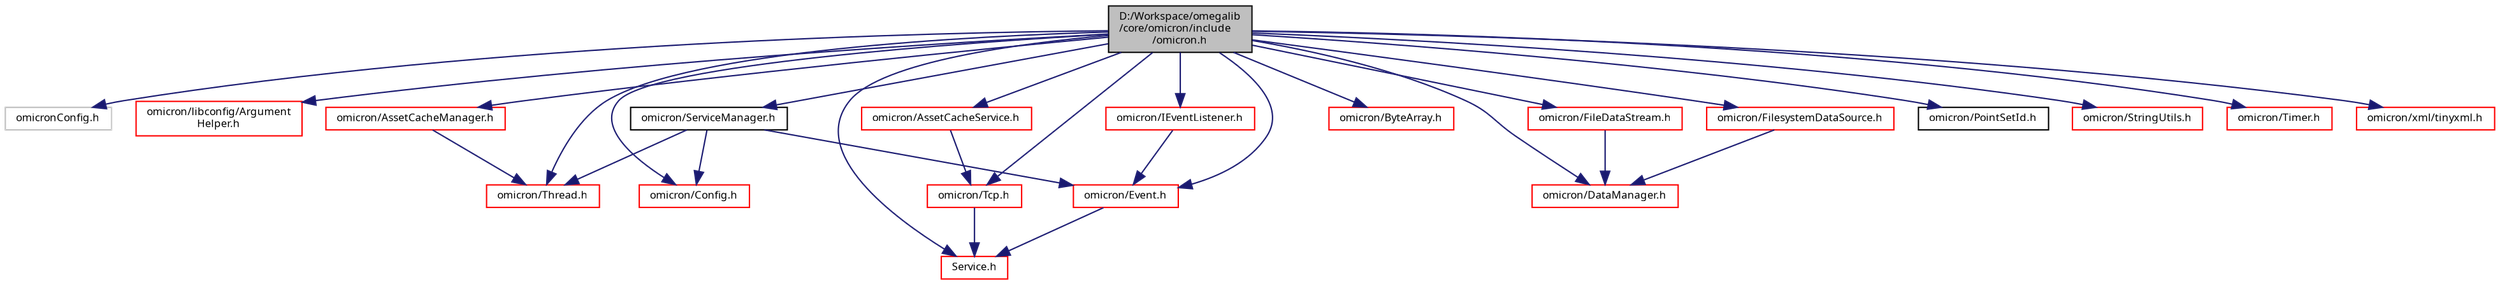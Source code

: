 digraph "D:/Workspace/omegalib/core/omicron/include/omicron.h"
{
  bgcolor="transparent";
  edge [fontname="FreeSans.ttf",fontsize="8",labelfontname="FreeSans.ttf",labelfontsize="8"];
  node [fontname="FreeSans.ttf",fontsize="8",shape=record];
  Node1 [label="D:/Workspace/omegalib\l/core/omicron/include\l/omicron.h",height=0.2,width=0.4,color="black", fillcolor="grey75", style="filled" fontcolor="black"];
  Node1 -> Node2 [color="midnightblue",fontsize="8",style="solid",fontname="FreeSans.ttf"];
  Node2 [label="omicronConfig.h",height=0.2,width=0.4,color="grey75"];
  Node1 -> Node3 [color="midnightblue",fontsize="8",style="solid",fontname="FreeSans.ttf"];
  Node3 [label="omicron/libconfig/Argument\lHelper.h",height=0.2,width=0.4,color="red",URL="$_argument_helper_8h.html"];
  Node1 -> Node4 [color="midnightblue",fontsize="8",style="solid",fontname="FreeSans.ttf"];
  Node4 [label="omicron/AssetCacheManager.h",height=0.2,width=0.4,color="red",URL="$_asset_cache_manager_8h.html"];
  Node4 -> Node5 [color="midnightblue",fontsize="8",style="solid",fontname="FreeSans.ttf"];
  Node5 [label="omicron/Thread.h",height=0.2,width=0.4,color="red",URL="$_thread_8h.html"];
  Node1 -> Node6 [color="midnightblue",fontsize="8",style="solid",fontname="FreeSans.ttf"];
  Node6 [label="omicron/AssetCacheService.h",height=0.2,width=0.4,color="red",URL="$_asset_cache_service_8h.html"];
  Node6 -> Node7 [color="midnightblue",fontsize="8",style="solid",fontname="FreeSans.ttf"];
  Node7 [label="omicron/Tcp.h",height=0.2,width=0.4,color="red",URL="$_tcp_8h.html"];
  Node7 -> Node8 [color="midnightblue",fontsize="8",style="solid",fontname="FreeSans.ttf"];
  Node8 [label="Service.h",height=0.2,width=0.4,color="red",URL="$_service_8h.html"];
  Node1 -> Node9 [color="midnightblue",fontsize="8",style="solid",fontname="FreeSans.ttf"];
  Node9 [label="omicron/ByteArray.h",height=0.2,width=0.4,color="red",URL="$_byte_array_8h.html"];
  Node1 -> Node10 [color="midnightblue",fontsize="8",style="solid",fontname="FreeSans.ttf"];
  Node10 [label="omicron/Config.h",height=0.2,width=0.4,color="red",URL="$_config_8h.html"];
  Node1 -> Node11 [color="midnightblue",fontsize="8",style="solid",fontname="FreeSans.ttf"];
  Node11 [label="omicron/DataManager.h",height=0.2,width=0.4,color="red",URL="$_data_manager_8h.html"];
  Node1 -> Node12 [color="midnightblue",fontsize="8",style="solid",fontname="FreeSans.ttf"];
  Node12 [label="omicron/Event.h",height=0.2,width=0.4,color="red",URL="$_event_8h.html"];
  Node12 -> Node8 [color="midnightblue",fontsize="8",style="solid",fontname="FreeSans.ttf"];
  Node1 -> Node13 [color="midnightblue",fontsize="8",style="solid",fontname="FreeSans.ttf"];
  Node13 [label="omicron/FileDataStream.h",height=0.2,width=0.4,color="red",URL="$_file_data_stream_8h.html"];
  Node13 -> Node11 [color="midnightblue",fontsize="8",style="solid",fontname="FreeSans.ttf"];
  Node1 -> Node14 [color="midnightblue",fontsize="8",style="solid",fontname="FreeSans.ttf"];
  Node14 [label="omicron/FilesystemDataSource.h",height=0.2,width=0.4,color="red",URL="$_filesystem_data_source_8h.html"];
  Node14 -> Node11 [color="midnightblue",fontsize="8",style="solid",fontname="FreeSans.ttf"];
  Node1 -> Node15 [color="midnightblue",fontsize="8",style="solid",fontname="FreeSans.ttf"];
  Node15 [label="omicron/IEventListener.h",height=0.2,width=0.4,color="red",URL="$_i_event_listener_8h.html"];
  Node15 -> Node12 [color="midnightblue",fontsize="8",style="solid",fontname="FreeSans.ttf"];
  Node1 -> Node16 [color="midnightblue",fontsize="8",style="solid",fontname="FreeSans.ttf"];
  Node16 [label="omicron/PointSetId.h",height=0.2,width=0.4,color="black",URL="$_point_set_id_8h.html"];
  Node1 -> Node5 [color="midnightblue",fontsize="8",style="solid",fontname="FreeSans.ttf"];
  Node1 -> Node8 [color="midnightblue",fontsize="8",style="solid",fontname="FreeSans.ttf"];
  Node1 -> Node17 [color="midnightblue",fontsize="8",style="solid",fontname="FreeSans.ttf"];
  Node17 [label="omicron/ServiceManager.h",height=0.2,width=0.4,color="black",URL="$_service_manager_8h.html"];
  Node17 -> Node12 [color="midnightblue",fontsize="8",style="solid",fontname="FreeSans.ttf"];
  Node17 -> Node10 [color="midnightblue",fontsize="8",style="solid",fontname="FreeSans.ttf"];
  Node17 -> Node5 [color="midnightblue",fontsize="8",style="solid",fontname="FreeSans.ttf"];
  Node1 -> Node18 [color="midnightblue",fontsize="8",style="solid",fontname="FreeSans.ttf"];
  Node18 [label="omicron/StringUtils.h",height=0.2,width=0.4,color="red",URL="$_string_utils_8h.html"];
  Node1 -> Node7 [color="midnightblue",fontsize="8",style="solid",fontname="FreeSans.ttf"];
  Node1 -> Node19 [color="midnightblue",fontsize="8",style="solid",fontname="FreeSans.ttf"];
  Node19 [label="omicron/Timer.h",height=0.2,width=0.4,color="red",URL="$_timer_8h.html"];
  Node1 -> Node20 [color="midnightblue",fontsize="8",style="solid",fontname="FreeSans.ttf"];
  Node20 [label="omicron/xml/tinyxml.h",height=0.2,width=0.4,color="red",URL="$tinyxml_8h.html"];
}
